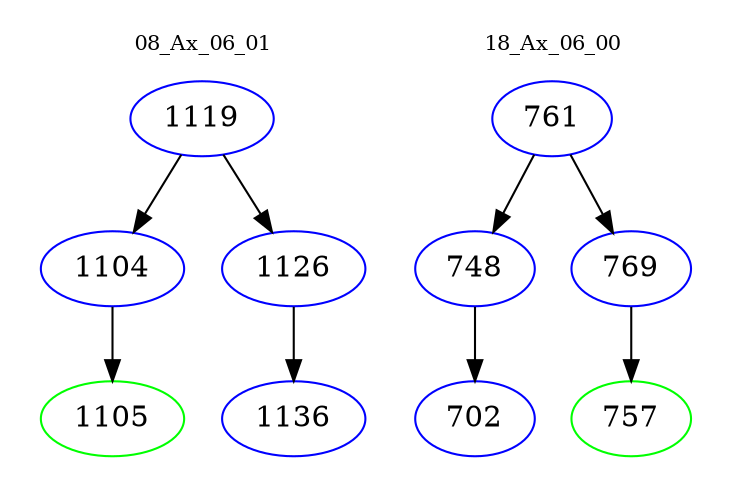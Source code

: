 digraph{
subgraph cluster_0 {
color = white
label = "08_Ax_06_01";
fontsize=10;
T0_1119 [label="1119", color="blue"]
T0_1119 -> T0_1104 [color="black"]
T0_1104 [label="1104", color="blue"]
T0_1104 -> T0_1105 [color="black"]
T0_1105 [label="1105", color="green"]
T0_1119 -> T0_1126 [color="black"]
T0_1126 [label="1126", color="blue"]
T0_1126 -> T0_1136 [color="black"]
T0_1136 [label="1136", color="blue"]
}
subgraph cluster_1 {
color = white
label = "18_Ax_06_00";
fontsize=10;
T1_761 [label="761", color="blue"]
T1_761 -> T1_748 [color="black"]
T1_748 [label="748", color="blue"]
T1_748 -> T1_702 [color="black"]
T1_702 [label="702", color="blue"]
T1_761 -> T1_769 [color="black"]
T1_769 [label="769", color="blue"]
T1_769 -> T1_757 [color="black"]
T1_757 [label="757", color="green"]
}
}

